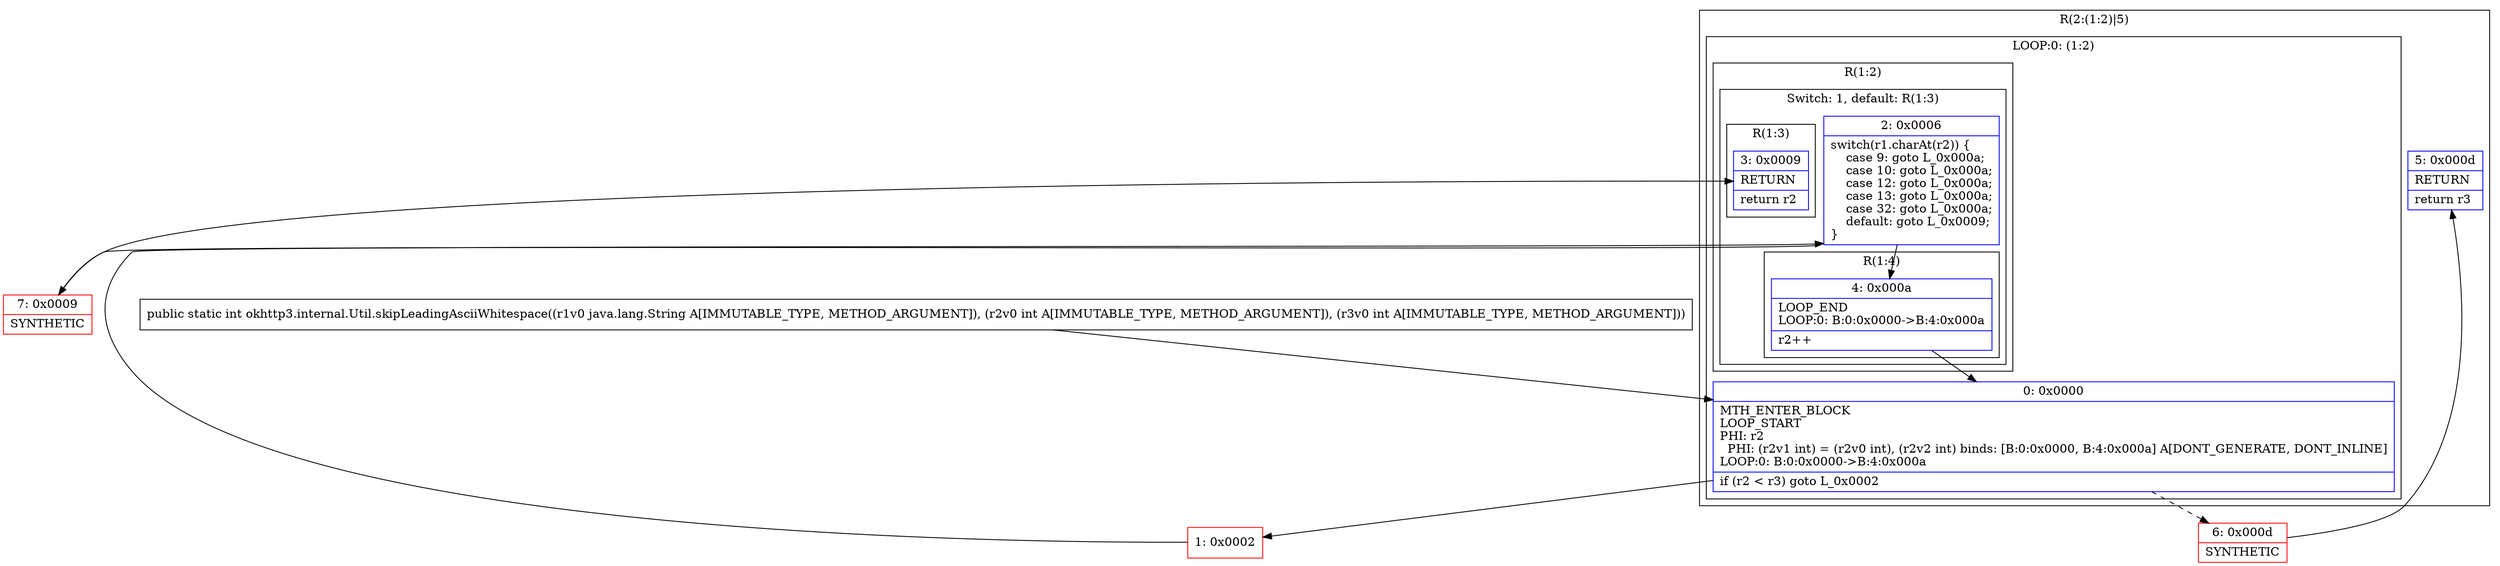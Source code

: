 digraph "CFG forokhttp3.internal.Util.skipLeadingAsciiWhitespace(Ljava\/lang\/String;II)I" {
subgraph cluster_Region_1073054141 {
label = "R(2:(1:2)|5)";
node [shape=record,color=blue];
subgraph cluster_LoopRegion_1452411351 {
label = "LOOP:0: (1:2)";
node [shape=record,color=blue];
Node_0 [shape=record,label="{0\:\ 0x0000|MTH_ENTER_BLOCK\lLOOP_START\lPHI: r2 \l  PHI: (r2v1 int) = (r2v0 int), (r2v2 int) binds: [B:0:0x0000, B:4:0x000a] A[DONT_GENERATE, DONT_INLINE]\lLOOP:0: B:0:0x0000\-\>B:4:0x000a\l|if (r2 \< r3) goto L_0x0002\l}"];
subgraph cluster_Region_37409599 {
label = "R(1:2)";
node [shape=record,color=blue];
subgraph cluster_SwitchRegion_952767483 {
label = "Switch: 1, default: R(1:3)";
node [shape=record,color=blue];
Node_2 [shape=record,label="{2\:\ 0x0006|switch(r1.charAt(r2)) \{\l    case 9: goto L_0x000a;\l    case 10: goto L_0x000a;\l    case 12: goto L_0x000a;\l    case 13: goto L_0x000a;\l    case 32: goto L_0x000a;\l    default: goto L_0x0009;\l\}\l}"];
subgraph cluster_Region_732009782 {
label = "R(1:4)";
node [shape=record,color=blue];
Node_4 [shape=record,label="{4\:\ 0x000a|LOOP_END\lLOOP:0: B:0:0x0000\-\>B:4:0x000a\l|r2++\l}"];
}
subgraph cluster_Region_1832647972 {
label = "R(1:3)";
node [shape=record,color=blue];
Node_3 [shape=record,label="{3\:\ 0x0009|RETURN\l|return r2\l}"];
}
}
}
}
Node_5 [shape=record,label="{5\:\ 0x000d|RETURN\l|return r3\l}"];
}
Node_1 [shape=record,color=red,label="{1\:\ 0x0002}"];
Node_6 [shape=record,color=red,label="{6\:\ 0x000d|SYNTHETIC\l}"];
Node_7 [shape=record,color=red,label="{7\:\ 0x0009|SYNTHETIC\l}"];
MethodNode[shape=record,label="{public static int okhttp3.internal.Util.skipLeadingAsciiWhitespace((r1v0 java.lang.String A[IMMUTABLE_TYPE, METHOD_ARGUMENT]), (r2v0 int A[IMMUTABLE_TYPE, METHOD_ARGUMENT]), (r3v0 int A[IMMUTABLE_TYPE, METHOD_ARGUMENT])) }"];
MethodNode -> Node_0;
Node_0 -> Node_1;
Node_0 -> Node_6[style=dashed];
Node_2 -> Node_4;
Node_2 -> Node_7;
Node_4 -> Node_0;
Node_1 -> Node_2;
Node_6 -> Node_5;
Node_7 -> Node_3;
}

